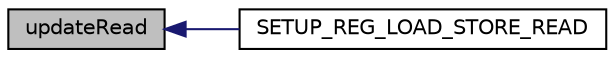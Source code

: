 digraph "updateRead"
{
  edge [fontname="Helvetica",fontsize="10",labelfontname="Helvetica",labelfontsize="10"];
  node [fontname="Helvetica",fontsize="10",shape=record];
  rankdir="LR";
  Node199 [label="updateRead",height=0.2,width=0.4,color="black", fillcolor="grey75", style="filled", fontcolor="black"];
  Node199 -> Node200 [dir="back",color="midnightblue",fontsize="10",style="solid",fontname="Helvetica"];
  Node200 [label="SETUP_REG_LOAD_STORE_READ",height=0.2,width=0.4,color="black", fillcolor="white", style="filled",URL="$d1/de4/general__registers_8h.html#a2fce0dcc838ea5cf30d7aa54dbb5716a"];
}
